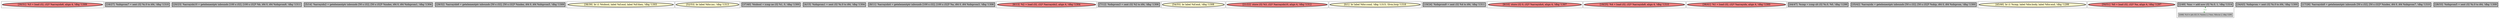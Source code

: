 
digraph G {





subgraph cluster26 {


node304 [penwidth=3.0,fontsize=20,fillcolor=lightcoral,label="[30/31]  %3 = load i32, i32* %arrayidx6, align 4, !dbg !1309",shape=ellipse,style=filled ]



}

subgraph cluster25 {


node303 [penwidth=3.0,fontsize=20,fillcolor=grey,label="[16/27]  %idxprom7 = sext i32 %i.0 to i64, !dbg !1310",shape=rectangle,style=filled ]



}

subgraph cluster24 {


node302 [penwidth=3.0,fontsize=20,fillcolor=grey,label="[20/23]  %arrayidx10 = getelementptr inbounds [100 x i32], [100 x i32]* %b, i64 0, i64 %idxprom9, !dbg !1311",shape=rectangle,style=filled ]



}

subgraph cluster22 {


node300 [penwidth=3.0,fontsize=20,fillcolor=grey,label="[5/14]  %arrayidx2 = getelementptr inbounds [50 x i32], [50 x i32]* %index, i64 0, i64 %idxprom1, !dbg !1304",shape=rectangle,style=filled ]



}

subgraph cluster20 {


node298 [penwidth=3.0,fontsize=20,fillcolor=grey,label="[29/32]  %arrayidx6 = getelementptr inbounds [50 x i32], [50 x i32]* %index, i64 0, i64 %idxprom5, !dbg !1309",shape=rectangle,style=filled ]



}

subgraph cluster18 {


node296 [penwidth=3.0,fontsize=20,fillcolor=lemonchiffon,label="[38/39]  br i1 %tobool, label %if.end, label %if.then, !dbg !1303",shape=ellipse,style=filled ]



}

subgraph cluster16 {


node294 [penwidth=3.0,fontsize=20,fillcolor=lemonchiffon,label="[52/53]  br label %for.inc, !dbg !1313",shape=ellipse,style=filled ]



}

subgraph cluster17 {


node295 [penwidth=3.0,fontsize=20,fillcolor=grey,label="[37/40]  %tobool = icmp ne i32 %1, 0, !dbg !1300",shape=rectangle,style=filled ]



}

subgraph cluster4 {


node281 [penwidth=3.0,fontsize=20,fillcolor=grey,label="[4/15]  %idxprom1 = sext i32 %i.0 to i64, !dbg !1304",shape=rectangle,style=filled ]



}

subgraph cluster3 {


node280 [penwidth=3.0,fontsize=20,fillcolor=grey,label="[8/11]  %arrayidx4 = getelementptr inbounds [100 x i32], [100 x i32]* %a, i64 0, i64 %idxprom3, !dbg !1306",shape=rectangle,style=filled ]



}

subgraph cluster2 {


node279 [penwidth=3.0,fontsize=20,fillcolor=lightcoral,label="[6/13]  %2 = load i32, i32* %arrayidx2, align 4, !dbg !1304",shape=ellipse,style=filled ]



}

subgraph cluster1 {


node278 [penwidth=3.0,fontsize=20,fillcolor=grey,label="[7/12]  %idxprom3 = sext i32 %2 to i64, !dbg !1306",shape=rectangle,style=filled ]



}

subgraph cluster12 {


node290 [penwidth=3.0,fontsize=20,fillcolor=lemonchiffon,label="[54/55]  br label %if.end, !dbg !1308",shape=ellipse,style=filled ]



}

subgraph cluster5 {


node282 [penwidth=3.0,fontsize=20,fillcolor=lightcoral,label="[21/22]  store i32 %3, i32* %arrayidx10, align 4, !dbg !1312",shape=ellipse,style=filled ]



}

subgraph cluster0 {


node277 [penwidth=3.0,fontsize=20,fillcolor=lemonchiffon,label="[0/1]  br label %for.cond, !dbg !1315, !llvm.loop !1316",shape=ellipse,style=filled ]



}

subgraph cluster6 {


node283 [penwidth=3.0,fontsize=20,fillcolor=grey,label="[19/24]  %idxprom9 = sext i32 %4 to i64, !dbg !1311",shape=rectangle,style=filled ]



}

subgraph cluster14 {


node292 [penwidth=3.0,fontsize=20,fillcolor=lightcoral,label="[9/10]  store i32 0, i32* %arrayidx4, align 4, !dbg !1307",shape=ellipse,style=filled ]



}

subgraph cluster7 {


node284 [penwidth=3.0,fontsize=20,fillcolor=lightcoral,label="[18/25]  %4 = load i32, i32* %arrayidx8, align 4, !dbg !1310",shape=ellipse,style=filled ]



}

subgraph cluster23 {


node301 [penwidth=3.0,fontsize=20,fillcolor=lightcoral,label="[36/41]  %1 = load i32, i32* %arrayidx, align 4, !dbg !1300",shape=ellipse,style=filled ]



}

subgraph cluster8 {


node285 [penwidth=3.0,fontsize=20,fillcolor=grey,label="[44/47]  %cmp = icmp slt i32 %i.0, %0, !dbg !1298",shape=rectangle,style=filled ]



}

subgraph cluster21 {


node299 [penwidth=3.0,fontsize=20,fillcolor=grey,label="[35/42]  %arrayidx = getelementptr inbounds [50 x i32], [50 x i32]* %skip, i64 0, i64 %idxprom, !dbg !1300",shape=rectangle,style=filled ]



}

subgraph cluster9 {


node286 [penwidth=3.0,fontsize=20,fillcolor=lemonchiffon,label="[45/46]  br i1 %cmp, label %for.body, label %for.end, !dbg !1299",shape=ellipse,style=filled ]



}

subgraph cluster19 {


node297 [penwidth=3.0,fontsize=20,fillcolor=lightcoral,label="[50/51]  %0 = load i32, i32* %n, align 4, !dbg !1297",shape=ellipse,style=filled ]



}

subgraph cluster10 {


node288 [penwidth=3.0,fontsize=20,fillcolor=grey,label="[2/49]  %inc = add nsw i32 %i.0, 1, !dbg !1314",shape=rectangle,style=filled ]
node287 [fillcolor=grey,label="[3/48]  %i.0 = phi i32 [ 0, %entry ], [ %inc, %for.inc ], !dbg !1295",shape=rectangle,style=filled ]

node287->node288 [style=dotted,color=forestgreen,label="T",fontcolor=forestgreen ]
node288->node287 [style=dotted,color=forestgreen,label="T",fontcolor=forestgreen ]


}

subgraph cluster11 {


node289 [penwidth=3.0,fontsize=20,fillcolor=grey,label="[34/43]  %idxprom = sext i32 %i.0 to i64, !dbg !1300",shape=rectangle,style=filled ]



}

subgraph cluster13 {


node291 [penwidth=3.0,fontsize=20,fillcolor=grey,label="[17/26]  %arrayidx8 = getelementptr inbounds [50 x i32], [50 x i32]* %index, i64 0, i64 %idxprom7, !dbg !1310",shape=rectangle,style=filled ]



}

subgraph cluster15 {


node293 [penwidth=3.0,fontsize=20,fillcolor=grey,label="[28/33]  %idxprom5 = sext i32 %i.0 to i64, !dbg !1309",shape=rectangle,style=filled ]



}

}
